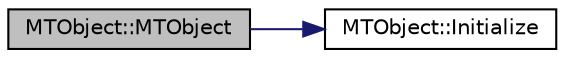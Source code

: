 digraph "MTObject::MTObject"
{
 // LATEX_PDF_SIZE
  edge [fontname="Helvetica",fontsize="10",labelfontname="Helvetica",labelfontsize="10"];
  node [fontname="Helvetica",fontsize="10",shape=record];
  rankdir="LR";
  Node1 [label="MTObject::MTObject",height=0.2,width=0.4,color="black", fillcolor="grey75", style="filled", fontcolor="black",tooltip=" "];
  Node1 -> Node2 [color="midnightblue",fontsize="10",style="solid",fontname="Helvetica"];
  Node2 [label="MTObject::Initialize",height=0.2,width=0.4,color="black", fillcolor="white", style="filled",URL="$class_m_t_object.html#a0230b58b8d09067fec22fbe8a5f3db89",tooltip=" "];
}
